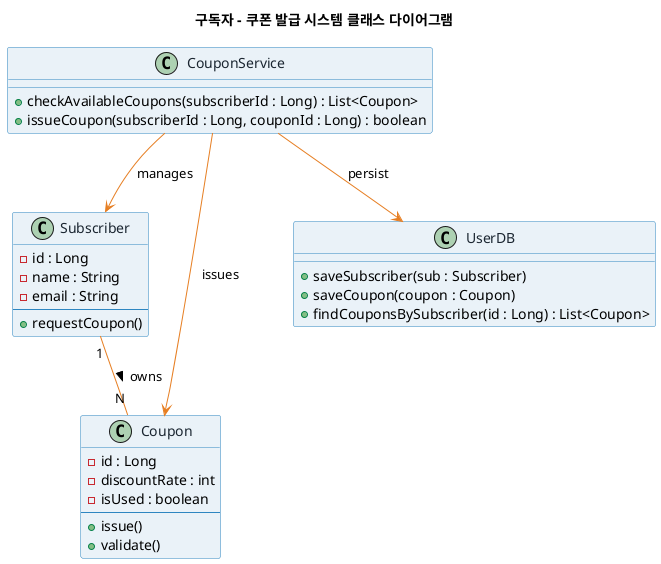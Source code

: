 @startuml
' ===== 밝은 톤 스타일 =====
skinparam backgroundColor #FFFFFF
skinparam class {
  BackgroundColor #EAF2F8
  BorderColor #2E86C1
  FontColor #1B2631
}
skinparam arrow {
  Color #E67E22
}

title 구독자 - 쿠폰 발급 시스템 클래스 다이어그램

class Subscriber {
  - id : Long
  - name : String
  - email : String
  --
  + requestCoupon()
}

class Coupon {
  - id : Long
  - discountRate : int
  - isUsed : boolean
  --
  + issue()
  + validate()
}

class CouponService {
  + checkAvailableCoupons(subscriberId : Long) : List<Coupon>
  + issueCoupon(subscriberId : Long, couponId : Long) : boolean
}

class UserDB {
  + saveSubscriber(sub : Subscriber)
  + saveCoupon(coupon : Coupon)
  + findCouponsBySubscriber(id : Long) : List<Coupon>
}

' 관계 설정
Subscriber "1" -- "N" Coupon : owns >
CouponService --> Subscriber : manages
CouponService --> Coupon : issues
CouponService --> UserDB : persist

@enduml